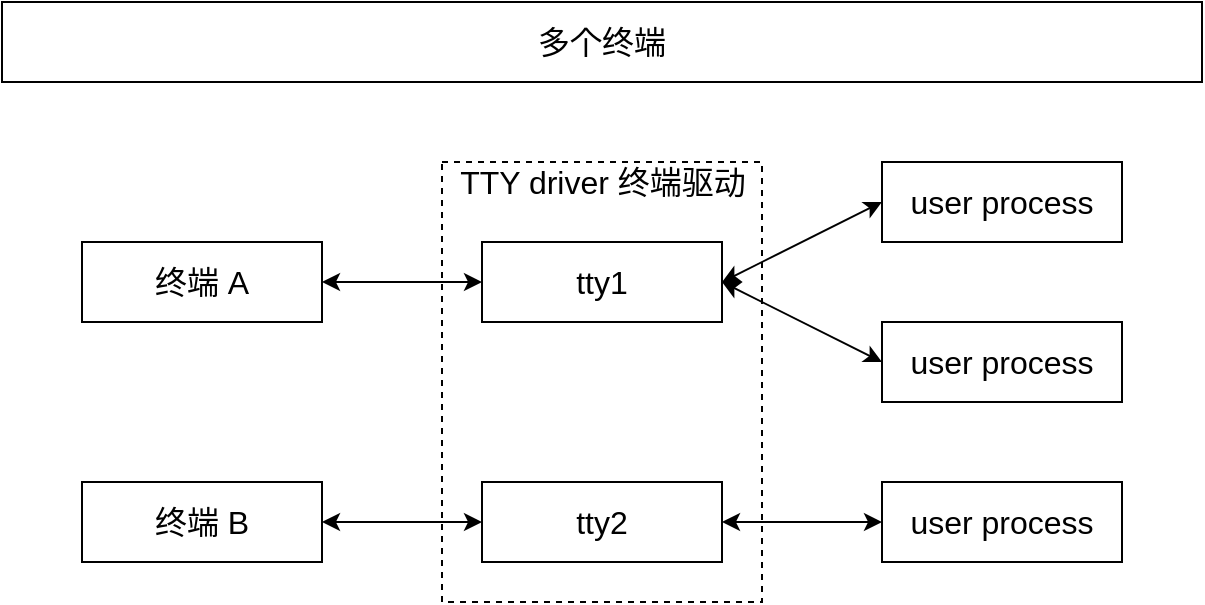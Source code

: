 <mxfile version="17.4.2" type="device"><diagram id="-f7uJj_Gc_rz7DDL_IMw" name="第 1 页"><mxGraphModel dx="1088" dy="843" grid="1" gridSize="10" guides="0" tooltips="1" connect="1" arrows="0" fold="1" page="1" pageScale="1" pageWidth="827" pageHeight="1169" math="0" shadow="0"><root><mxCell id="0"/><mxCell id="1" parent="0"/><mxCell id="TJZXM9i8M5Iy6v_wXpPy-88" value="" style="rounded=0;whiteSpace=wrap;html=1;fontSize=16;fillColor=none;dashed=1;" parent="1" vertex="1"><mxGeometry x="260" y="120" width="160" height="220" as="geometry"/></mxCell><mxCell id="TJZXM9i8M5Iy6v_wXpPy-75" value="终端 A" style="rounded=0;whiteSpace=wrap;html=1;fillColor=none;fontSize=16;" parent="1" vertex="1"><mxGeometry x="80" y="160" width="120" height="40" as="geometry"/></mxCell><mxCell id="TJZXM9i8M5Iy6v_wXpPy-76" value="终端 B" style="rounded=0;whiteSpace=wrap;html=1;fillColor=none;fontSize=16;" parent="1" vertex="1"><mxGeometry x="80" y="280" width="120" height="40" as="geometry"/></mxCell><mxCell id="TJZXM9i8M5Iy6v_wXpPy-78" value="tty1" style="rounded=0;whiteSpace=wrap;html=1;fillColor=none;fontSize=16;" parent="1" vertex="1"><mxGeometry x="280" y="160" width="120" height="40" as="geometry"/></mxCell><mxCell id="TJZXM9i8M5Iy6v_wXpPy-79" value="tty2" style="rounded=0;whiteSpace=wrap;html=1;fillColor=none;fontSize=16;" parent="1" vertex="1"><mxGeometry x="280" y="280" width="120" height="40" as="geometry"/></mxCell><mxCell id="TJZXM9i8M5Iy6v_wXpPy-80" value="user process" style="rounded=0;whiteSpace=wrap;html=1;fillColor=none;fontSize=16;" parent="1" vertex="1"><mxGeometry x="480" y="120" width="120" height="40" as="geometry"/></mxCell><mxCell id="TJZXM9i8M5Iy6v_wXpPy-81" value="user process" style="rounded=0;whiteSpace=wrap;html=1;fillColor=none;fontSize=16;" parent="1" vertex="1"><mxGeometry x="480" y="200" width="120" height="40" as="geometry"/></mxCell><mxCell id="TJZXM9i8M5Iy6v_wXpPy-82" value="user process" style="rounded=0;whiteSpace=wrap;html=1;fillColor=none;fontSize=16;" parent="1" vertex="1"><mxGeometry x="480" y="280" width="120" height="40" as="geometry"/></mxCell><mxCell id="TJZXM9i8M5Iy6v_wXpPy-83" value="" style="endArrow=classic;startArrow=classic;html=1;rounded=0;fontSize=16;exitX=1;exitY=0.5;exitDx=0;exitDy=0;entryX=0;entryY=0.5;entryDx=0;entryDy=0;" parent="1" source="TJZXM9i8M5Iy6v_wXpPy-78" target="TJZXM9i8M5Iy6v_wXpPy-80" edge="1"><mxGeometry width="50" height="50" relative="1" as="geometry"><mxPoint x="-410" y="270" as="sourcePoint"/><mxPoint x="-330" y="190" as="targetPoint"/></mxGeometry></mxCell><mxCell id="TJZXM9i8M5Iy6v_wXpPy-84" value="" style="endArrow=classic;startArrow=classic;html=1;rounded=0;fontSize=16;exitX=1;exitY=0.5;exitDx=0;exitDy=0;entryX=0;entryY=0.5;entryDx=0;entryDy=0;" parent="1" source="TJZXM9i8M5Iy6v_wXpPy-78" target="TJZXM9i8M5Iy6v_wXpPy-81" edge="1"><mxGeometry width="50" height="50" relative="1" as="geometry"><mxPoint x="410" y="200" as="sourcePoint"/><mxPoint x="520" y="180" as="targetPoint"/></mxGeometry></mxCell><mxCell id="TJZXM9i8M5Iy6v_wXpPy-85" value="" style="endArrow=classic;startArrow=classic;html=1;rounded=0;fontSize=16;exitX=1;exitY=0.5;exitDx=0;exitDy=0;entryX=0;entryY=0.5;entryDx=0;entryDy=0;" parent="1" source="TJZXM9i8M5Iy6v_wXpPy-79" target="TJZXM9i8M5Iy6v_wXpPy-82" edge="1"><mxGeometry width="50" height="50" relative="1" as="geometry"><mxPoint x="410" y="200" as="sourcePoint"/><mxPoint x="520" y="230" as="targetPoint"/></mxGeometry></mxCell><mxCell id="TJZXM9i8M5Iy6v_wXpPy-86" value="" style="endArrow=classic;startArrow=classic;html=1;rounded=0;fontSize=16;exitX=1;exitY=0.5;exitDx=0;exitDy=0;entryX=0;entryY=0.5;entryDx=0;entryDy=0;" parent="1" source="TJZXM9i8M5Iy6v_wXpPy-76" target="TJZXM9i8M5Iy6v_wXpPy-79" edge="1"><mxGeometry width="50" height="50" relative="1" as="geometry"><mxPoint x="390" y="300" as="sourcePoint"/><mxPoint x="500" y="310" as="targetPoint"/></mxGeometry></mxCell><mxCell id="TJZXM9i8M5Iy6v_wXpPy-87" value="" style="endArrow=classic;startArrow=classic;html=1;rounded=0;fontSize=16;exitX=1;exitY=0.5;exitDx=0;exitDy=0;entryX=0;entryY=0.5;entryDx=0;entryDy=0;" parent="1" source="TJZXM9i8M5Iy6v_wXpPy-75" target="TJZXM9i8M5Iy6v_wXpPy-78" edge="1"><mxGeometry width="50" height="50" relative="1" as="geometry"><mxPoint x="110" y="300" as="sourcePoint"/><mxPoint x="270" y="300" as="targetPoint"/></mxGeometry></mxCell><mxCell id="TJZXM9i8M5Iy6v_wXpPy-89" value="多个终端" style="rounded=0;whiteSpace=wrap;html=1;fillColor=none;fontSize=16;" parent="1" vertex="1"><mxGeometry x="40" y="40" width="600" height="40" as="geometry"/></mxCell><mxCell id="7O2y6RXuTSKuDk82amYQ-106" value="&lt;span style=&quot;font-size: 16px&quot;&gt;TTY driver&amp;nbsp;&lt;/span&gt;&lt;span style=&quot;font-size: 16px&quot;&gt;终端驱动&lt;/span&gt;" style="text;html=1;align=center;verticalAlign=middle;resizable=0;points=[];autosize=1;strokeColor=none;fillColor=none;" parent="1" vertex="1"><mxGeometry x="260" y="120" width="160" height="20" as="geometry"/></mxCell></root></mxGraphModel></diagram></mxfile>